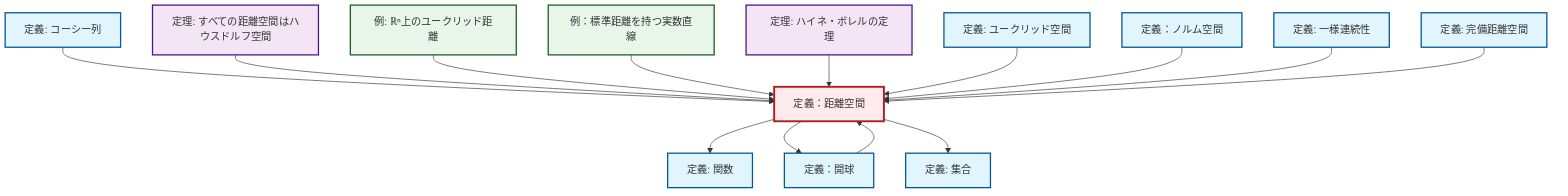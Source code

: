 graph TD
    classDef definition fill:#e1f5fe,stroke:#01579b,stroke-width:2px
    classDef theorem fill:#f3e5f5,stroke:#4a148c,stroke-width:2px
    classDef axiom fill:#fff3e0,stroke:#e65100,stroke-width:2px
    classDef example fill:#e8f5e9,stroke:#1b5e20,stroke-width:2px
    classDef current fill:#ffebee,stroke:#b71c1c,stroke-width:3px
    def-set["定義: 集合"]:::definition
    def-cauchy-sequence["定義: コーシー列"]:::definition
    def-uniform-continuity["定義: 一様連続性"]:::definition
    ex-real-line-metric["例：標準距離を持つ実数直線"]:::example
    def-metric-space["定義：距離空間"]:::definition
    def-open-ball["定義：開球"]:::definition
    def-function["定義: 関数"]:::definition
    ex-euclidean-metric["例: ℝⁿ上のユークリッド距離"]:::example
    thm-metric-hausdorff["定理: すべての距離空間はハウスドルフ空間"]:::theorem
    def-complete-metric-space["定義: 完備距離空間"]:::definition
    thm-heine-borel["定理: ハイネ・ボレルの定理"]:::theorem
    def-normed-vector-space["定義：ノルム空間"]:::definition
    def-euclidean-space["定義: ユークリッド空間"]:::definition
    def-cauchy-sequence --> def-metric-space
    def-metric-space --> def-function
    def-metric-space --> def-open-ball
    thm-metric-hausdorff --> def-metric-space
    ex-euclidean-metric --> def-metric-space
    ex-real-line-metric --> def-metric-space
    thm-heine-borel --> def-metric-space
    def-euclidean-space --> def-metric-space
    def-metric-space --> def-set
    def-normed-vector-space --> def-metric-space
    def-open-ball --> def-metric-space
    def-uniform-continuity --> def-metric-space
    def-complete-metric-space --> def-metric-space
    class def-metric-space current